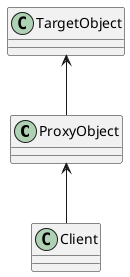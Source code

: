 @startuml

class ProxyObject
class Client
class TargetObject

ProxyObject <-- Client
TargetObject <-- ProxyObject


@enduml